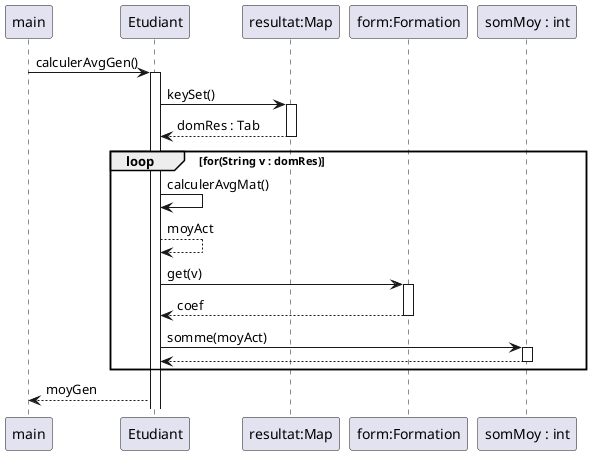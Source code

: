 @startuml
'https://plantuml.com/sequence-diagram


main -> Etudiant : calculerAvgGen()
activate Etudiant

participant "etudiant:Etudiant" as Etudiant
participant "resultat:Map" as Map
participant "form:Formation" as Form

Etudiant -> Map : keySet()
activate Map
Map --> Etudiant : domRes : Tab
deactivate Map

participant "somMoy : int" as moy

loop for(String v : domRes)

Etudiant -> Etudiant : calculerAvgMat()
Etudiant -->Etudiant : moyAct

Etudiant -> Form : get(v)
activate Form
Form --> Etudiant : coef
deactivate Form

Etudiant ->moy : somme(moyAct)
activate moy
moy -->Etudiant
deactivate moy
end

Etudiant --> main : moyGen

@enduml
